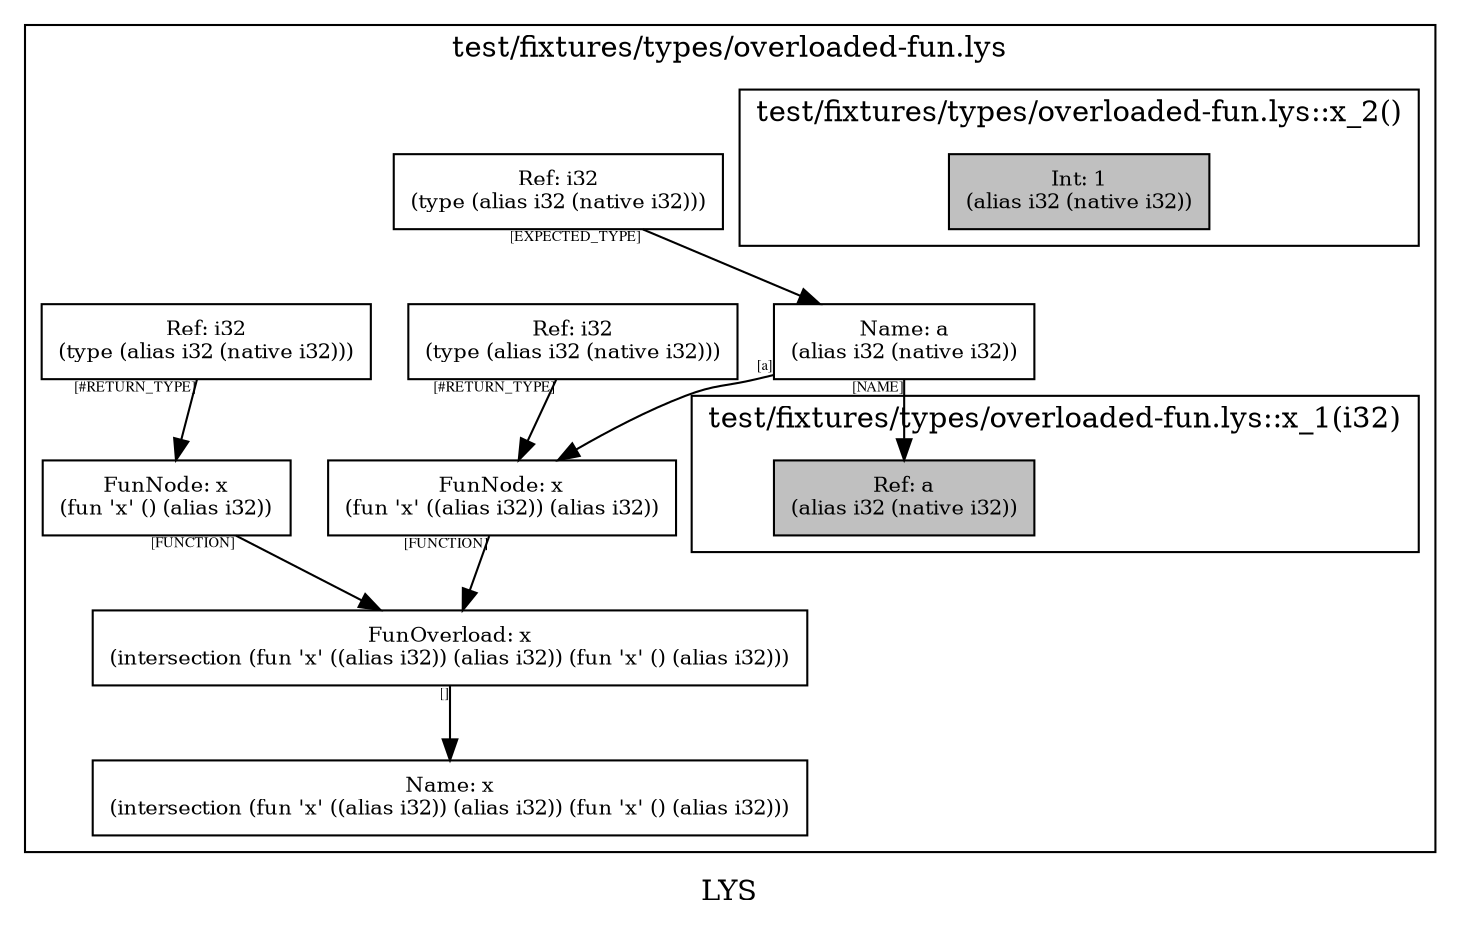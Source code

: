 digraph LYS {
  node [shape=box,fontsize=10];
  subgraph "cluster_test/fixtures/types/overloaded-fun.lys" {
    1 [label="FunOverload: x\n(intersection (fun 'x' ((alias i32)) (alias i32)) (fun 'x' () (alias i32)))", fillcolor=grey];
    2 [label="FunNode: x\n(fun 'x' ((alias i32)) (alias i32))", fillcolor=grey];
    3 [label="Name: a\n(alias i32 (native i32))", fillcolor=grey];
    4 [label="Ref: i32\n(type (alias i32 (native i32)))", fillcolor=grey];
    5 [label="Ref: i32\n(type (alias i32 (native i32)))", fillcolor=grey];
    6 [label="FunNode: x\n(fun 'x' () (alias i32))", fillcolor=grey];
    7 [label="Ref: i32\n(type (alias i32 (native i32)))", fillcolor=grey];
    8 [label="Name: x\n(intersection (fun 'x' ((alias i32)) (alias i32)) (fun 'x' () (alias i32)))", fillcolor=grey];
    subgraph "cluster_test/fixtures/types/overloaded-fun.lys_0" { rankdir=TB;
      node [style=filled, fillcolor=grey];
      9 [label="Ref: a\n(alias i32 (native i32))", fillcolor=grey];
      label="test/fixtures/types/overloaded-fun.lys::x_1(i32)";
    }
    subgraph "cluster_test/fixtures/types/overloaded-fun.lys_1" { rankdir=TB;
      node [style=filled, fillcolor=grey];
      10 [label="Int: 1\n(alias i32 (native i32))", fillcolor=grey];
      label="test/fixtures/types/overloaded-fun.lys::x_2()";
    }
    label="test/fixtures/types/overloaded-fun.lys";
  }
  1 -> 8[taillabel="[]" fontsize=7 fontname="times" color="black" ];
  2 -> 1[taillabel="[FUNCTION]" fontsize=7 fontname="times" color="black" ];
  3 -> 2[taillabel="[a]" fontsize=7 fontname="times" color="black" ];
  3 -> 9[taillabel="[NAME]" fontsize=7 fontname="times" color="black" ];
  4 -> 3[taillabel="[EXPECTED_TYPE]" fontsize=7 fontname="times" color="black" ];
  5 -> 2[taillabel="[#RETURN_TYPE]" fontsize=7 fontname="times" color="black" ];
  6 -> 1[taillabel="[FUNCTION]" fontsize=7 fontname="times" color="black" ];
  7 -> 6[taillabel="[#RETURN_TYPE]" fontsize=7 fontname="times" color="black" ];
  label="LYS";
}
